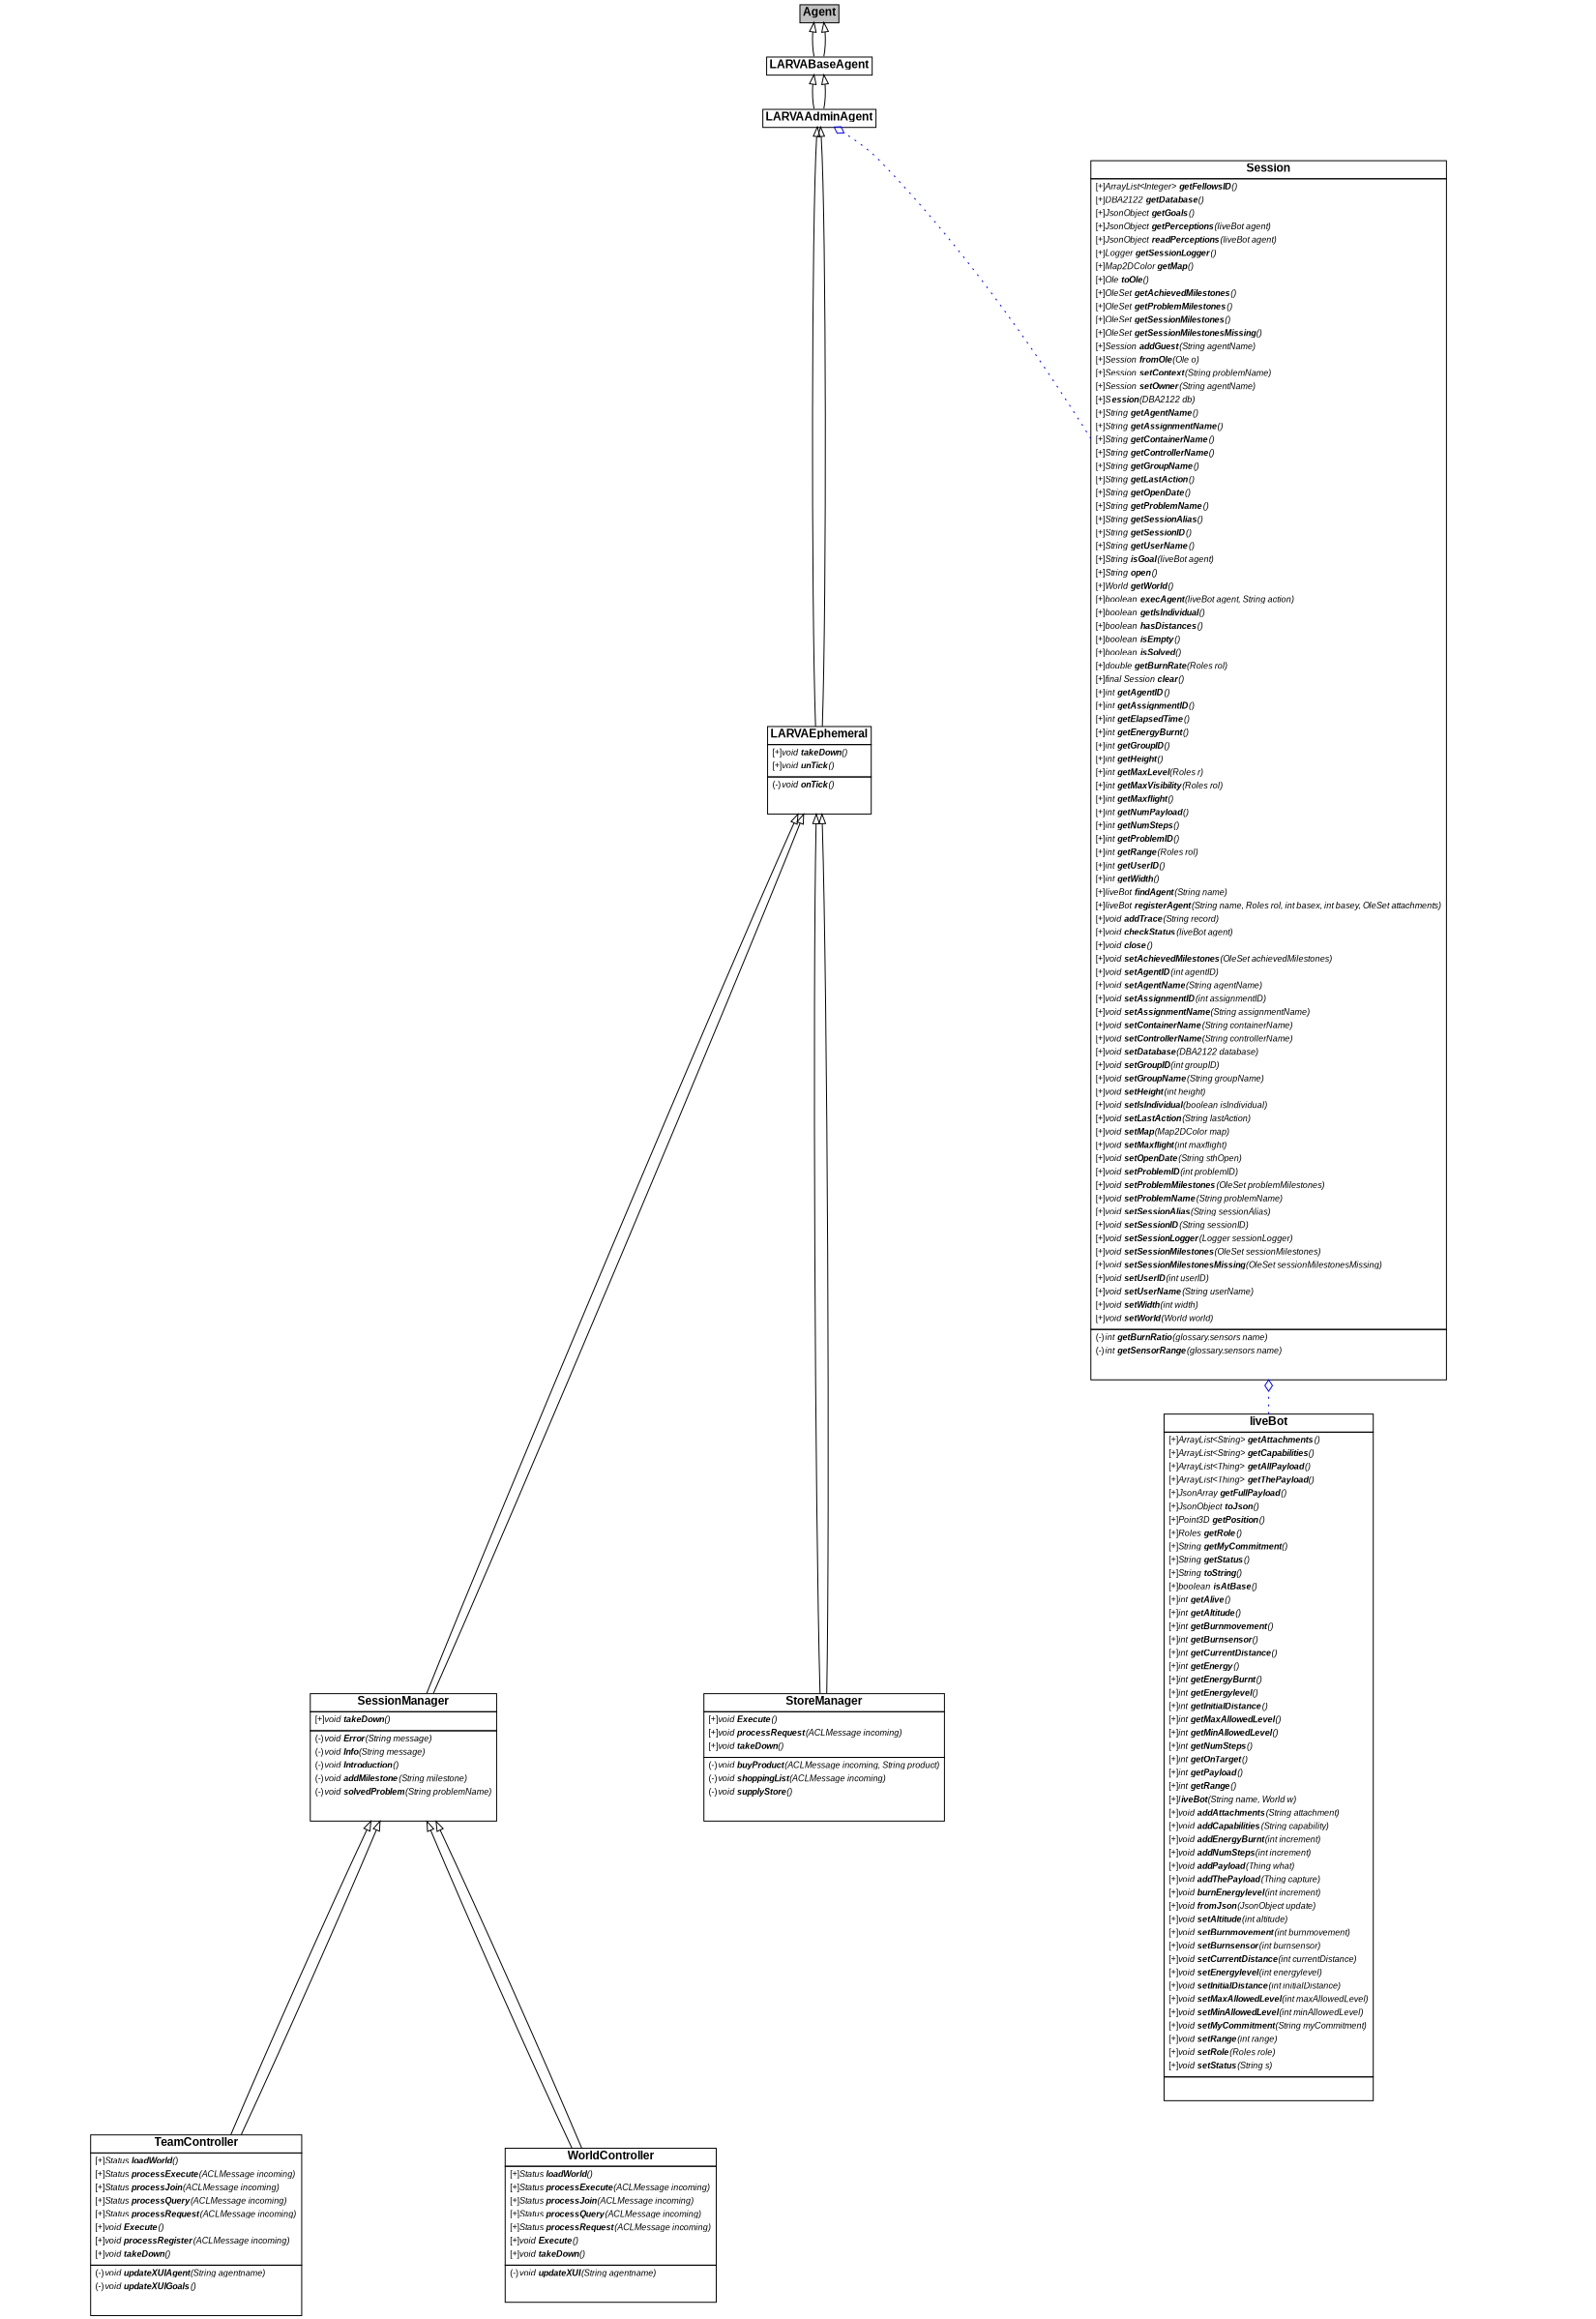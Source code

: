 digraph graphname {
     rankdir="BT"
dpi=600
ratio="fill";
 size="11,16!";
 margin=0;
LARVAAdminAgent LARVAAdminAgent [shape=plain, label=<<table border="0" cellborder="1" cellspacing="0"><tr><td bgcolor="white"><FONT face="Arial" POINT-SIZE="12"><b>LARVAAdminAgent</b></FONT></td></tr>
</table>>]
LARVABaseAgent LARVABaseAgent [shape=plain, label=<<table border="0" cellborder="1" cellspacing="0"><tr><td bgcolor="white"><FONT face="Arial" POINT-SIZE="12"><b>LARVABaseAgent</b></FONT></td></tr>
</table>>]
LARVAEphemeral LARVAEphemeral [shape=plain, label=<<table border="0" cellborder="1" cellspacing="0"><tr><td bgcolor="white"><FONT face="Arial" POINT-SIZE="12"><b>LARVAEphemeral</b></FONT></td></tr>
<tr><td><table border="0" cellborder="0" cellspacing="0"><tr><td align="left"><FONT face="Arial" POINT-SIZE= "9">[+]<i>void <b>takeDown</b>()</i></FONT></td></tr>
<tr><td align="left"><FONT face="Arial" POINT-SIZE= "9">[+]<i>void <b>unTick</b>()</i></FONT></td></tr>
</table></td></tr>
<tr><td><table border="0" cellborder="0" cellspacing="0"><tr><td align="left"><FONT face="Arial" POINT-SIZE= "9">(-)<i>void <b>onTick</b>()</i></FONT></td></tr>
<tr><td> </td></tr></table></td></tr>
</table>>]
SessionManager SessionManager [shape=plain, label=<<table border="0" cellborder="1" cellspacing="0"><tr><td bgcolor="white"><FONT face="Arial" POINT-SIZE="12"><b>SessionManager</b></FONT></td></tr>
<tr><td><table border="0" cellborder="0" cellspacing="0"><tr><td align="left"><FONT face="Arial" POINT-SIZE= "9">[+]<i>void <b>takeDown</b>()</i></FONT></td></tr>
</table></td></tr>
<tr><td><table border="0" cellborder="0" cellspacing="0"><tr><td align="left"><FONT face="Arial" POINT-SIZE= "9">(-)<i>void <b>Error</b>(String message)</i></FONT></td></tr>
<tr><td align="left"><FONT face="Arial" POINT-SIZE= "9">(-)<i>void <b>Info</b>(String message)</i></FONT></td></tr>
<tr><td align="left"><FONT face="Arial" POINT-SIZE= "9">(-)<i>void <b>Introduction</b>()</i></FONT></td></tr>
<tr><td align="left"><FONT face="Arial" POINT-SIZE= "9">(-)<i>void <b>addMilestone</b>(String milestone)</i></FONT></td></tr>
<tr><td align="left"><FONT face="Arial" POINT-SIZE= "9">(-)<i>void <b>solvedProblem</b>(String problemName)</i></FONT></td></tr>
<tr><td> </td></tr></table></td></tr>
</table>>]
StoreManager StoreManager [shape=plain, label=<<table border="0" cellborder="1" cellspacing="0"><tr><td bgcolor="white"><FONT face="Arial" POINT-SIZE="12"><b>StoreManager</b></FONT></td></tr>
<tr><td><table border="0" cellborder="0" cellspacing="0"><tr><td align="left"><FONT face="Arial" POINT-SIZE= "9">[+]<i>void <b>Execute</b>()</i></FONT></td></tr>
<tr><td align="left"><FONT face="Arial" POINT-SIZE= "9">[+]<i>void <b>processRequest</b>(ACLMessage incoming)</i></FONT></td></tr>
<tr><td align="left"><FONT face="Arial" POINT-SIZE= "9">[+]<i>void <b>takeDown</b>()</i></FONT></td></tr>
</table></td></tr>
<tr><td><table border="0" cellborder="0" cellspacing="0"><tr><td align="left"><FONT face="Arial" POINT-SIZE= "9">(-)<i>void <b>buyProduct</b>(ACLMessage incoming, String product)</i></FONT></td></tr>
<tr><td align="left"><FONT face="Arial" POINT-SIZE= "9">(-)<i>void <b>shoppingList</b>(ACLMessage incoming)</i></FONT></td></tr>
<tr><td align="left"><FONT face="Arial" POINT-SIZE= "9">(-)<i>void <b>supplyStore</b>()</i></FONT></td></tr>
<tr><td> </td></tr></table></td></tr>
</table>>]
TeamController TeamController [shape=plain, label=<<table border="0" cellborder="1" cellspacing="0"><tr><td bgcolor="white"><FONT face="Arial" POINT-SIZE="12"><b>TeamController</b></FONT></td></tr>
<tr><td><table border="0" cellborder="0" cellspacing="0"><tr><td align="left"><FONT face="Arial" POINT-SIZE= "9">[+]<i>Status <b>loadWorld</b>()</i></FONT></td></tr>
<tr><td align="left"><FONT face="Arial" POINT-SIZE= "9">[+]<i>Status <b>processExecute</b>(ACLMessage incoming)</i></FONT></td></tr>
<tr><td align="left"><FONT face="Arial" POINT-SIZE= "9">[+]<i>Status <b>processJoin</b>(ACLMessage incoming)</i></FONT></td></tr>
<tr><td align="left"><FONT face="Arial" POINT-SIZE= "9">[+]<i>Status <b>processQuery</b>(ACLMessage incoming)</i></FONT></td></tr>
<tr><td align="left"><FONT face="Arial" POINT-SIZE= "9">[+]<i>Status <b>processRequest</b>(ACLMessage incoming)</i></FONT></td></tr>
<tr><td align="left"><FONT face="Arial" POINT-SIZE= "9">[+]<i>void <b>Execute</b>()</i></FONT></td></tr>
<tr><td align="left"><FONT face="Arial" POINT-SIZE= "9">[+]<i>void <b>processRegister</b>(ACLMessage incoming)</i></FONT></td></tr>
<tr><td align="left"><FONT face="Arial" POINT-SIZE= "9">[+]<i>void <b>takeDown</b>()</i></FONT></td></tr>
</table></td></tr>
<tr><td><table border="0" cellborder="0" cellspacing="0"><tr><td align="left"><FONT face="Arial" POINT-SIZE= "9">(-)<i>void <b>updateXUIAgent</b>(String agentname)</i></FONT></td></tr>
<tr><td align="left"><FONT face="Arial" POINT-SIZE= "9">(-)<i>void <b>updateXUIGoals</b>()</i></FONT></td></tr>
<tr><td> </td></tr></table></td></tr>
</table>>]
WorldController WorldController [shape=plain, label=<<table border="0" cellborder="1" cellspacing="0"><tr><td bgcolor="white"><FONT face="Arial" POINT-SIZE="12"><b>WorldController</b></FONT></td></tr>
<tr><td><table border="0" cellborder="0" cellspacing="0"><tr><td align="left"><FONT face="Arial" POINT-SIZE= "9">[+]<i>Status <b>loadWorld</b>()</i></FONT></td></tr>
<tr><td align="left"><FONT face="Arial" POINT-SIZE= "9">[+]<i>Status <b>processExecute</b>(ACLMessage incoming)</i></FONT></td></tr>
<tr><td align="left"><FONT face="Arial" POINT-SIZE= "9">[+]<i>Status <b>processJoin</b>(ACLMessage incoming)</i></FONT></td></tr>
<tr><td align="left"><FONT face="Arial" POINT-SIZE= "9">[+]<i>Status <b>processQuery</b>(ACLMessage incoming)</i></FONT></td></tr>
<tr><td align="left"><FONT face="Arial" POINT-SIZE= "9">[+]<i>Status <b>processRequest</b>(ACLMessage incoming)</i></FONT></td></tr>
<tr><td align="left"><FONT face="Arial" POINT-SIZE= "9">[+]<i>void <b>Execute</b>()</i></FONT></td></tr>
<tr><td align="left"><FONT face="Arial" POINT-SIZE= "9">[+]<i>void <b>takeDown</b>()</i></FONT></td></tr>
</table></td></tr>
<tr><td><table border="0" cellborder="0" cellspacing="0"><tr><td align="left"><FONT face="Arial" POINT-SIZE= "9">(-)<i>void <b>updateXUI</b>(String agentname)</i></FONT></td></tr>
<tr><td> </td></tr></table></td></tr>
</table>>]
Session Session [shape=plain, label=<<table border="0" cellborder="1" cellspacing="0"><tr><td bgcolor="white"><FONT face="Arial" POINT-SIZE="12"><b>Session</b></FONT></td></tr>
<tr><td><table border="0" cellborder="0" cellspacing="0"><tr><td align="left"><FONT face="Arial" POINT-SIZE= "9">[+]<i>ArrayList&lt;Integer&gt; <b>getFellowsID</b>()</i></FONT></td></tr>
<tr><td align="left"><FONT face="Arial" POINT-SIZE= "9">[+]<i>DBA2122 <b>getDatabase</b>()</i></FONT></td></tr>
<tr><td align="left"><FONT face="Arial" POINT-SIZE= "9">[+]<i>JsonObject <b>getGoals</b>()</i></FONT></td></tr>
<tr><td align="left"><FONT face="Arial" POINT-SIZE= "9">[+]<i>JsonObject <b>getPerceptions</b>(liveBot agent)</i></FONT></td></tr>
<tr><td align="left"><FONT face="Arial" POINT-SIZE= "9">[+]<i>JsonObject <b>readPerceptions</b>(liveBot agent)</i></FONT></td></tr>
<tr><td align="left"><FONT face="Arial" POINT-SIZE= "9">[+]<i>Logger <b>getSessionLogger</b>()</i></FONT></td></tr>
<tr><td align="left"><FONT face="Arial" POINT-SIZE= "9">[+]<i>Map2DColor <b>getMap</b>()</i></FONT></td></tr>
<tr><td align="left"><FONT face="Arial" POINT-SIZE= "9">[+]<i>Ole <b>toOle</b>()</i></FONT></td></tr>
<tr><td align="left"><FONT face="Arial" POINT-SIZE= "9">[+]<i>OleSet <b>getAchievedMilestones</b>()</i></FONT></td></tr>
<tr><td align="left"><FONT face="Arial" POINT-SIZE= "9">[+]<i>OleSet <b>getProblemMilestones</b>()</i></FONT></td></tr>
<tr><td align="left"><FONT face="Arial" POINT-SIZE= "9">[+]<i>OleSet <b>getSessionMilestones</b>()</i></FONT></td></tr>
<tr><td align="left"><FONT face="Arial" POINT-SIZE= "9">[+]<i>OleSet <b>getSessionMilestonesMissing</b>()</i></FONT></td></tr>
<tr><td align="left"><FONT face="Arial" POINT-SIZE= "9">[+]<i>Session <b>addGuest</b>(String agentName)</i></FONT></td></tr>
<tr><td align="left"><FONT face="Arial" POINT-SIZE= "9">[+]<i>Session <b>fromOle</b>(Ole o)</i></FONT></td></tr>
<tr><td align="left"><FONT face="Arial" POINT-SIZE= "9">[+]<i>Session <b>setContext</b>(String problemName)</i></FONT></td></tr>
<tr><td align="left"><FONT face="Arial" POINT-SIZE= "9">[+]<i>Session <b>setOwner</b>(String agentName)</i></FONT></td></tr>
<tr><td align="left"><FONT face="Arial" POINT-SIZE= "9">[+]<i>S<b>ession</b>(DBA2122 db)</i></FONT></td></tr>
<tr><td align="left"><FONT face="Arial" POINT-SIZE= "9">[+]<i>String <b>getAgentName</b>()</i></FONT></td></tr>
<tr><td align="left"><FONT face="Arial" POINT-SIZE= "9">[+]<i>String <b>getAssignmentName</b>()</i></FONT></td></tr>
<tr><td align="left"><FONT face="Arial" POINT-SIZE= "9">[+]<i>String <b>getContainerName</b>()</i></FONT></td></tr>
<tr><td align="left"><FONT face="Arial" POINT-SIZE= "9">[+]<i>String <b>getControllerName</b>()</i></FONT></td></tr>
<tr><td align="left"><FONT face="Arial" POINT-SIZE= "9">[+]<i>String <b>getGroupName</b>()</i></FONT></td></tr>
<tr><td align="left"><FONT face="Arial" POINT-SIZE= "9">[+]<i>String <b>getLastAction</b>()</i></FONT></td></tr>
<tr><td align="left"><FONT face="Arial" POINT-SIZE= "9">[+]<i>String <b>getOpenDate</b>()</i></FONT></td></tr>
<tr><td align="left"><FONT face="Arial" POINT-SIZE= "9">[+]<i>String <b>getProblemName</b>()</i></FONT></td></tr>
<tr><td align="left"><FONT face="Arial" POINT-SIZE= "9">[+]<i>String <b>getSessionAlias</b>()</i></FONT></td></tr>
<tr><td align="left"><FONT face="Arial" POINT-SIZE= "9">[+]<i>String <b>getSessionID</b>()</i></FONT></td></tr>
<tr><td align="left"><FONT face="Arial" POINT-SIZE= "9">[+]<i>String <b>getUserName</b>()</i></FONT></td></tr>
<tr><td align="left"><FONT face="Arial" POINT-SIZE= "9">[+]<i>String <b>isGoal</b>(liveBot agent)</i></FONT></td></tr>
<tr><td align="left"><FONT face="Arial" POINT-SIZE= "9">[+]<i>String <b>open</b>()</i></FONT></td></tr>
<tr><td align="left"><FONT face="Arial" POINT-SIZE= "9">[+]<i>World <b>getWorld</b>()</i></FONT></td></tr>
<tr><td align="left"><FONT face="Arial" POINT-SIZE= "9">[+]<i>boolean <b>execAgent</b>(liveBot agent, String action)</i></FONT></td></tr>
<tr><td align="left"><FONT face="Arial" POINT-SIZE= "9">[+]<i>boolean <b>getIsIndividual</b>()</i></FONT></td></tr>
<tr><td align="left"><FONT face="Arial" POINT-SIZE= "9">[+]<i>boolean <b>hasDistances</b>()</i></FONT></td></tr>
<tr><td align="left"><FONT face="Arial" POINT-SIZE= "9">[+]<i>boolean <b>isEmpty</b>()</i></FONT></td></tr>
<tr><td align="left"><FONT face="Arial" POINT-SIZE= "9">[+]<i>boolean <b>isSolved</b>()</i></FONT></td></tr>
<tr><td align="left"><FONT face="Arial" POINT-SIZE= "9">[+]<i>double <b>getBurnRate</b>(Roles rol)</i></FONT></td></tr>
<tr><td align="left"><FONT face="Arial" POINT-SIZE= "9">[+]<i>final Session <b>clear</b>()</i></FONT></td></tr>
<tr><td align="left"><FONT face="Arial" POINT-SIZE= "9">[+]<i>int <b>getAgentID</b>()</i></FONT></td></tr>
<tr><td align="left"><FONT face="Arial" POINT-SIZE= "9">[+]<i>int <b>getAssignmentID</b>()</i></FONT></td></tr>
<tr><td align="left"><FONT face="Arial" POINT-SIZE= "9">[+]<i>int <b>getElapsedTime</b>()</i></FONT></td></tr>
<tr><td align="left"><FONT face="Arial" POINT-SIZE= "9">[+]<i>int <b>getEnergyBurnt</b>()</i></FONT></td></tr>
<tr><td align="left"><FONT face="Arial" POINT-SIZE= "9">[+]<i>int <b>getGroupID</b>()</i></FONT></td></tr>
<tr><td align="left"><FONT face="Arial" POINT-SIZE= "9">[+]<i>int <b>getHeight</b>()</i></FONT></td></tr>
<tr><td align="left"><FONT face="Arial" POINT-SIZE= "9">[+]<i>int <b>getMaxLevel</b>(Roles r)</i></FONT></td></tr>
<tr><td align="left"><FONT face="Arial" POINT-SIZE= "9">[+]<i>int <b>getMaxVisibility</b>(Roles rol)</i></FONT></td></tr>
<tr><td align="left"><FONT face="Arial" POINT-SIZE= "9">[+]<i>int <b>getMaxflight</b>()</i></FONT></td></tr>
<tr><td align="left"><FONT face="Arial" POINT-SIZE= "9">[+]<i>int <b>getNumPayload</b>()</i></FONT></td></tr>
<tr><td align="left"><FONT face="Arial" POINT-SIZE= "9">[+]<i>int <b>getNumSteps</b>()</i></FONT></td></tr>
<tr><td align="left"><FONT face="Arial" POINT-SIZE= "9">[+]<i>int <b>getProblemID</b>()</i></FONT></td></tr>
<tr><td align="left"><FONT face="Arial" POINT-SIZE= "9">[+]<i>int <b>getRange</b>(Roles rol)</i></FONT></td></tr>
<tr><td align="left"><FONT face="Arial" POINT-SIZE= "9">[+]<i>int <b>getUserID</b>()</i></FONT></td></tr>
<tr><td align="left"><FONT face="Arial" POINT-SIZE= "9">[+]<i>int <b>getWidth</b>()</i></FONT></td></tr>
<tr><td align="left"><FONT face="Arial" POINT-SIZE= "9">[+]<i>liveBot <b>findAgent</b>(String name)</i></FONT></td></tr>
<tr><td align="left"><FONT face="Arial" POINT-SIZE= "9">[+]<i>liveBot <b>registerAgent</b>(String name, Roles rol, int basex, int basey, OleSet attachments)</i></FONT></td></tr>
<tr><td align="left"><FONT face="Arial" POINT-SIZE= "9">[+]<i>void <b>addTrace</b>(String record)</i></FONT></td></tr>
<tr><td align="left"><FONT face="Arial" POINT-SIZE= "9">[+]<i>void <b>checkStatus</b>(liveBot agent)</i></FONT></td></tr>
<tr><td align="left"><FONT face="Arial" POINT-SIZE= "9">[+]<i>void <b>close</b>()</i></FONT></td></tr>
<tr><td align="left"><FONT face="Arial" POINT-SIZE= "9">[+]<i>void <b>setAchievedMilestones</b>(OleSet achievedMilestones)</i></FONT></td></tr>
<tr><td align="left"><FONT face="Arial" POINT-SIZE= "9">[+]<i>void <b>setAgentID</b>(int agentID)</i></FONT></td></tr>
<tr><td align="left"><FONT face="Arial" POINT-SIZE= "9">[+]<i>void <b>setAgentName</b>(String agentName)</i></FONT></td></tr>
<tr><td align="left"><FONT face="Arial" POINT-SIZE= "9">[+]<i>void <b>setAssignmentID</b>(int assignmentID)</i></FONT></td></tr>
<tr><td align="left"><FONT face="Arial" POINT-SIZE= "9">[+]<i>void <b>setAssignmentName</b>(String assignmentName)</i></FONT></td></tr>
<tr><td align="left"><FONT face="Arial" POINT-SIZE= "9">[+]<i>void <b>setContainerName</b>(String containerName)</i></FONT></td></tr>
<tr><td align="left"><FONT face="Arial" POINT-SIZE= "9">[+]<i>void <b>setControllerName</b>(String controllerName)</i></FONT></td></tr>
<tr><td align="left"><FONT face="Arial" POINT-SIZE= "9">[+]<i>void <b>setDatabase</b>(DBA2122 database)</i></FONT></td></tr>
<tr><td align="left"><FONT face="Arial" POINT-SIZE= "9">[+]<i>void <b>setGroupID</b>(int groupID)</i></FONT></td></tr>
<tr><td align="left"><FONT face="Arial" POINT-SIZE= "9">[+]<i>void <b>setGroupName</b>(String groupName)</i></FONT></td></tr>
<tr><td align="left"><FONT face="Arial" POINT-SIZE= "9">[+]<i>void <b>setHeight</b>(int height)</i></FONT></td></tr>
<tr><td align="left"><FONT face="Arial" POINT-SIZE= "9">[+]<i>void <b>setIsIndividual</b>(boolean isIndividual)</i></FONT></td></tr>
<tr><td align="left"><FONT face="Arial" POINT-SIZE= "9">[+]<i>void <b>setLastAction</b>(String lastAction)</i></FONT></td></tr>
<tr><td align="left"><FONT face="Arial" POINT-SIZE= "9">[+]<i>void <b>setMap</b>(Map2DColor map)</i></FONT></td></tr>
<tr><td align="left"><FONT face="Arial" POINT-SIZE= "9">[+]<i>void <b>setMaxflight</b>(int maxflight)</i></FONT></td></tr>
<tr><td align="left"><FONT face="Arial" POINT-SIZE= "9">[+]<i>void <b>setOpenDate</b>(String sthOpen)</i></FONT></td></tr>
<tr><td align="left"><FONT face="Arial" POINT-SIZE= "9">[+]<i>void <b>setProblemID</b>(int problemID)</i></FONT></td></tr>
<tr><td align="left"><FONT face="Arial" POINT-SIZE= "9">[+]<i>void <b>setProblemMilestones</b>(OleSet problemMilestones)</i></FONT></td></tr>
<tr><td align="left"><FONT face="Arial" POINT-SIZE= "9">[+]<i>void <b>setProblemName</b>(String problemName)</i></FONT></td></tr>
<tr><td align="left"><FONT face="Arial" POINT-SIZE= "9">[+]<i>void <b>setSessionAlias</b>(String sessionAlias)</i></FONT></td></tr>
<tr><td align="left"><FONT face="Arial" POINT-SIZE= "9">[+]<i>void <b>setSessionID</b>(String sessionID)</i></FONT></td></tr>
<tr><td align="left"><FONT face="Arial" POINT-SIZE= "9">[+]<i>void <b>setSessionLogger</b>(Logger sessionLogger)</i></FONT></td></tr>
<tr><td align="left"><FONT face="Arial" POINT-SIZE= "9">[+]<i>void <b>setSessionMilestones</b>(OleSet sessionMilestones)</i></FONT></td></tr>
<tr><td align="left"><FONT face="Arial" POINT-SIZE= "9">[+]<i>void <b>setSessionMilestonesMissing</b>(OleSet sessionMilestonesMissing)</i></FONT></td></tr>
<tr><td align="left"><FONT face="Arial" POINT-SIZE= "9">[+]<i>void <b>setUserID</b>(int userID)</i></FONT></td></tr>
<tr><td align="left"><FONT face="Arial" POINT-SIZE= "9">[+]<i>void <b>setUserName</b>(String userName)</i></FONT></td></tr>
<tr><td align="left"><FONT face="Arial" POINT-SIZE= "9">[+]<i>void <b>setWidth</b>(int width)</i></FONT></td></tr>
<tr><td align="left"><FONT face="Arial" POINT-SIZE= "9">[+]<i>void <b>setWorld</b>(World world)</i></FONT></td></tr>
</table></td></tr>
<tr><td><table border="0" cellborder="0" cellspacing="0"><tr><td align="left"><FONT face="Arial" POINT-SIZE= "9">(-)<i>int <b>getBurnRatio</b>(glossary.sensors name)</i></FONT></td></tr>
<tr><td align="left"><FONT face="Arial" POINT-SIZE= "9">(-)<i>int <b>getSensorRange</b>(glossary.sensors name)</i></FONT></td></tr>
<tr><td> </td></tr></table></td></tr>
</table>>]
liveBot liveBot [shape=plain, label=<<table border="0" cellborder="1" cellspacing="0"><tr><td bgcolor="white"><FONT face="Arial" POINT-SIZE="12"><b>liveBot</b></FONT></td></tr>
<tr><td><table border="0" cellborder="0" cellspacing="0"><tr><td align="left"><FONT face="Arial" POINT-SIZE= "9">[+]<i>ArrayList&lt;String&gt; <b>getAttachments</b>()</i></FONT></td></tr>
<tr><td align="left"><FONT face="Arial" POINT-SIZE= "9">[+]<i>ArrayList&lt;String&gt; <b>getCapabilities</b>()</i></FONT></td></tr>
<tr><td align="left"><FONT face="Arial" POINT-SIZE= "9">[+]<i>ArrayList&lt;Thing&gt; <b>getAllPayload</b>()</i></FONT></td></tr>
<tr><td align="left"><FONT face="Arial" POINT-SIZE= "9">[+]<i>ArrayList&lt;Thing&gt; <b>getThePayload</b>()</i></FONT></td></tr>
<tr><td align="left"><FONT face="Arial" POINT-SIZE= "9">[+]<i>JsonArray <b>getFullPayload</b>()</i></FONT></td></tr>
<tr><td align="left"><FONT face="Arial" POINT-SIZE= "9">[+]<i>JsonObject <b>toJson</b>()</i></FONT></td></tr>
<tr><td align="left"><FONT face="Arial" POINT-SIZE= "9">[+]<i>Point3D <b>getPosition</b>()</i></FONT></td></tr>
<tr><td align="left"><FONT face="Arial" POINT-SIZE= "9">[+]<i>Roles <b>getRole</b>()</i></FONT></td></tr>
<tr><td align="left"><FONT face="Arial" POINT-SIZE= "9">[+]<i>String <b>getMyCommitment</b>()</i></FONT></td></tr>
<tr><td align="left"><FONT face="Arial" POINT-SIZE= "9">[+]<i>String <b>getStatus</b>()</i></FONT></td></tr>
<tr><td align="left"><FONT face="Arial" POINT-SIZE= "9">[+]<i>String <b>toString</b>()</i></FONT></td></tr>
<tr><td align="left"><FONT face="Arial" POINT-SIZE= "9">[+]<i>boolean <b>isAtBase</b>()</i></FONT></td></tr>
<tr><td align="left"><FONT face="Arial" POINT-SIZE= "9">[+]<i>int <b>getAlive</b>()</i></FONT></td></tr>
<tr><td align="left"><FONT face="Arial" POINT-SIZE= "9">[+]<i>int <b>getAltitude</b>()</i></FONT></td></tr>
<tr><td align="left"><FONT face="Arial" POINT-SIZE= "9">[+]<i>int <b>getBurnmovement</b>()</i></FONT></td></tr>
<tr><td align="left"><FONT face="Arial" POINT-SIZE= "9">[+]<i>int <b>getBurnsensor</b>()</i></FONT></td></tr>
<tr><td align="left"><FONT face="Arial" POINT-SIZE= "9">[+]<i>int <b>getCurrentDistance</b>()</i></FONT></td></tr>
<tr><td align="left"><FONT face="Arial" POINT-SIZE= "9">[+]<i>int <b>getEnergy</b>()</i></FONT></td></tr>
<tr><td align="left"><FONT face="Arial" POINT-SIZE= "9">[+]<i>int <b>getEnergyBurnt</b>()</i></FONT></td></tr>
<tr><td align="left"><FONT face="Arial" POINT-SIZE= "9">[+]<i>int <b>getEnergylevel</b>()</i></FONT></td></tr>
<tr><td align="left"><FONT face="Arial" POINT-SIZE= "9">[+]<i>int <b>getInitialDistance</b>()</i></FONT></td></tr>
<tr><td align="left"><FONT face="Arial" POINT-SIZE= "9">[+]<i>int <b>getMaxAllowedLevel</b>()</i></FONT></td></tr>
<tr><td align="left"><FONT face="Arial" POINT-SIZE= "9">[+]<i>int <b>getMinAllowedLevel</b>()</i></FONT></td></tr>
<tr><td align="left"><FONT face="Arial" POINT-SIZE= "9">[+]<i>int <b>getNumSteps</b>()</i></FONT></td></tr>
<tr><td align="left"><FONT face="Arial" POINT-SIZE= "9">[+]<i>int <b>getOnTarget</b>()</i></FONT></td></tr>
<tr><td align="left"><FONT face="Arial" POINT-SIZE= "9">[+]<i>int <b>getPayload</b>()</i></FONT></td></tr>
<tr><td align="left"><FONT face="Arial" POINT-SIZE= "9">[+]<i>int <b>getRange</b>()</i></FONT></td></tr>
<tr><td align="left"><FONT face="Arial" POINT-SIZE= "9">[+]<i>l<b>iveBot</b>(String name, World w)</i></FONT></td></tr>
<tr><td align="left"><FONT face="Arial" POINT-SIZE= "9">[+]<i>void <b>addAttachments</b>(String attachment)</i></FONT></td></tr>
<tr><td align="left"><FONT face="Arial" POINT-SIZE= "9">[+]<i>void <b>addCapabilities</b>(String capability)</i></FONT></td></tr>
<tr><td align="left"><FONT face="Arial" POINT-SIZE= "9">[+]<i>void <b>addEnergyBurnt</b>(int increment)</i></FONT></td></tr>
<tr><td align="left"><FONT face="Arial" POINT-SIZE= "9">[+]<i>void <b>addNumSteps</b>(int increment)</i></FONT></td></tr>
<tr><td align="left"><FONT face="Arial" POINT-SIZE= "9">[+]<i>void <b>addPayload</b>(Thing what)</i></FONT></td></tr>
<tr><td align="left"><FONT face="Arial" POINT-SIZE= "9">[+]<i>void <b>addThePayload</b>(Thing capture)</i></FONT></td></tr>
<tr><td align="left"><FONT face="Arial" POINT-SIZE= "9">[+]<i>void <b>burnEnergylevel</b>(int increment)</i></FONT></td></tr>
<tr><td align="left"><FONT face="Arial" POINT-SIZE= "9">[+]<i>void <b>fromJson</b>(JsonObject update)</i></FONT></td></tr>
<tr><td align="left"><FONT face="Arial" POINT-SIZE= "9">[+]<i>void <b>setAltitude</b>(int altitude)</i></FONT></td></tr>
<tr><td align="left"><FONT face="Arial" POINT-SIZE= "9">[+]<i>void <b>setBurnmovement</b>(int burnmovement)</i></FONT></td></tr>
<tr><td align="left"><FONT face="Arial" POINT-SIZE= "9">[+]<i>void <b>setBurnsensor</b>(int burnsensor)</i></FONT></td></tr>
<tr><td align="left"><FONT face="Arial" POINT-SIZE= "9">[+]<i>void <b>setCurrentDistance</b>(int currentDistance)</i></FONT></td></tr>
<tr><td align="left"><FONT face="Arial" POINT-SIZE= "9">[+]<i>void <b>setEnergylevel</b>(int energylevel)</i></FONT></td></tr>
<tr><td align="left"><FONT face="Arial" POINT-SIZE= "9">[+]<i>void <b>setInitialDistance</b>(int initialDistance)</i></FONT></td></tr>
<tr><td align="left"><FONT face="Arial" POINT-SIZE= "9">[+]<i>void <b>setMaxAllowedLevel</b>(int maxAllowedLevel)</i></FONT></td></tr>
<tr><td align="left"><FONT face="Arial" POINT-SIZE= "9">[+]<i>void <b>setMinAllowedLevel</b>(int minAllowedLevel)</i></FONT></td></tr>
<tr><td align="left"><FONT face="Arial" POINT-SIZE= "9">[+]<i>void <b>setMyCommitment</b>(String myCommitment)</i></FONT></td></tr>
<tr><td align="left"><FONT face="Arial" POINT-SIZE= "9">[+]<i>void <b>setRange</b>(int range)</i></FONT></td></tr>
<tr><td align="left"><FONT face="Arial" POINT-SIZE= "9">[+]<i>void <b>setRole</b>(Roles role)</i></FONT></td></tr>
<tr><td align="left"><FONT face="Arial" POINT-SIZE= "9">[+]<i>void <b>setStatus</b>(String s)</i></FONT></td></tr>
</table></td></tr>
<tr><td><table border="0" cellborder="0" cellspacing="0"><tr><td> </td></tr></table></td></tr>
</table>>]
Agent Agent [shape=plain, label=<<table border="0" cellborder="1" cellspacing="0"><tr><td bgcolor="gray"><FONT face="Arial" POINT-SIZE="12"><b>Agent</b></FONT></td></tr>
</table>>]
Agent Agent [shape=plain, label=<<table border="0" cellborder="1" cellspacing="0"><tr><td bgcolor="gray"><FONT face="Arial" POINT-SIZE="12"><b>Agent</b></FONT></td></tr>
</table>>]
Agent Agent [shape=plain, label=<<table border="0" cellborder="1" cellspacing="0"><tr><td bgcolor="gray"><FONT face="Arial" POINT-SIZE="12"><b>Agent</b></FONT></td></tr>
</table>>]
Agent Agent [shape=plain, label=<<table border="0" cellborder="1" cellspacing="0"><tr><td bgcolor="gray"><FONT face="Arial" POINT-SIZE="12"><b>Agent</b></FONT></td></tr>
</table>>]
LARVAAdminAgent -> LARVABaseAgent [arrowhead=onormal, penwidth=1, color=black]
LARVAAdminAgent -> LARVABaseAgent [arrowhead=onormal, penwidth=1, color=black]
SessionManager -> LARVAEphemeral [arrowhead=onormal, penwidth=1, color=black]
StoreManager -> LARVAEphemeral [arrowhead=onormal, penwidth=1, color=black]
SessionManager -> LARVAEphemeral [arrowhead=onormal, penwidth=1, color=black]
StoreManager -> LARVAEphemeral [arrowhead=onormal, penwidth=1, color=black]
LARVABaseAgent -> Agent [arrowhead=onormal, penwidth=1, color=black]
LARVABaseAgent -> Agent [arrowhead=onormal, penwidth=1, color=black]
TeamController -> SessionManager [arrowhead=onormal, penwidth=1, color=black]
WorldController -> SessionManager [arrowhead=onormal, penwidth=1, color=black]
TeamController -> SessionManager [arrowhead=onormal, penwidth=1, color=black]
WorldController -> SessionManager [arrowhead=onormal, penwidth=1, color=black]
LARVAEphemeral -> LARVAAdminAgent [arrowhead=onormal, penwidth=1, color=black]
LARVAEphemeral -> LARVAAdminAgent [arrowhead=onormal, penwidth=1, color=black]
Session -> LARVAAdminAgent [style=dotted,arrowhead=odiamond, penwidth=1,color=blue]
liveBot -> Session [style=dotted,arrowhead=odiamond, penwidth=1,color=blue]
}
